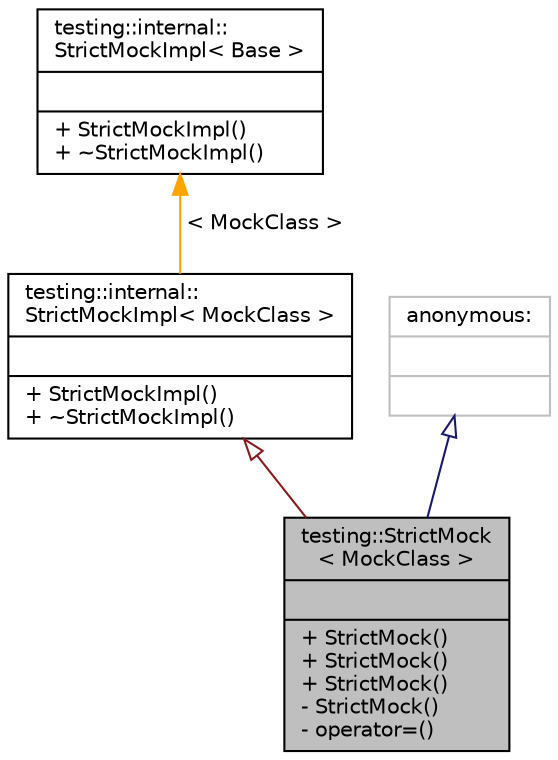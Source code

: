 digraph "testing::StrictMock&lt; MockClass &gt;"
{
 // LATEX_PDF_SIZE
  bgcolor="transparent";
  edge [fontname="Helvetica",fontsize="10",labelfontname="Helvetica",labelfontsize="10"];
  node [fontname="Helvetica",fontsize="10",shape=record];
  Node1 [label="{testing::StrictMock\l\< MockClass \>\n||+ StrictMock()\l+ StrictMock()\l+ StrictMock()\l- StrictMock()\l- operator=()\l}",height=0.2,width=0.4,color="black", fillcolor="grey75", style="filled", fontcolor="black",tooltip=" "];
  Node2 -> Node1 [dir="back",color="firebrick4",fontsize="10",style="solid",arrowtail="onormal",fontname="Helvetica"];
  Node2 [label="{testing::internal::\lStrictMockImpl\< MockClass \>\n||+ StrictMockImpl()\l+ ~StrictMockImpl()\l}",height=0.2,width=0.4,color="black",URL="$classtesting_1_1internal_1_1StrictMockImpl.html",tooltip=" "];
  Node3 -> Node2 [dir="back",color="orange",fontsize="10",style="solid",label=" \< MockClass \>" ,fontname="Helvetica"];
  Node3 [label="{testing::internal::\lStrictMockImpl\< Base \>\n||+ StrictMockImpl()\l+ ~StrictMockImpl()\l}",height=0.2,width=0.4,color="black",URL="$classtesting_1_1internal_1_1StrictMockImpl.html",tooltip=" "];
  Node4 -> Node1 [dir="back",color="midnightblue",fontsize="10",style="solid",arrowtail="onormal",fontname="Helvetica"];
  Node4 [label="{anonymous:\n||}",height=0.2,width=0.4,color="grey75",tooltip=" "];
}
